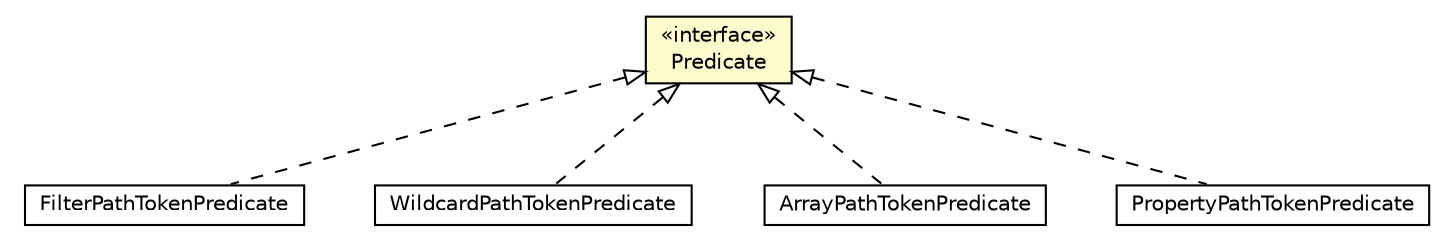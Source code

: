 #!/usr/local/bin/dot
#
# Class diagram 
# Generated by UMLGraph version R5_6-24-gf6e263 (http://www.umlgraph.org/)
#

digraph G {
	edge [fontname="Helvetica",fontsize=10,labelfontname="Helvetica",labelfontsize=10];
	node [fontname="Helvetica",fontsize=10,shape=plaintext];
	nodesep=0.25;
	ranksep=0.5;
	// net.trajano.doxdb.jsonpath.internal.token.ScanPathToken.Predicate
	c4624 [label=<<table title="net.trajano.doxdb.jsonpath.internal.token.ScanPathToken.Predicate" border="0" cellborder="1" cellspacing="0" cellpadding="2" port="p" bgcolor="lemonChiffon" href="./ScanPathToken.Predicate.html">
		<tr><td><table border="0" cellspacing="0" cellpadding="1">
<tr><td align="center" balign="center"> &#171;interface&#187; </td></tr>
<tr><td align="center" balign="center"> Predicate </td></tr>
		</table></td></tr>
		</table>>, URL="./ScanPathToken.Predicate.html", fontname="Helvetica", fontcolor="black", fontsize=10.0];
	// net.trajano.doxdb.jsonpath.internal.token.ScanPathToken.FilterPathTokenPredicate
	c4625 [label=<<table title="net.trajano.doxdb.jsonpath.internal.token.ScanPathToken.FilterPathTokenPredicate" border="0" cellborder="1" cellspacing="0" cellpadding="2" port="p" href="./ScanPathToken.FilterPathTokenPredicate.html">
		<tr><td><table border="0" cellspacing="0" cellpadding="1">
<tr><td align="center" balign="center"> FilterPathTokenPredicate </td></tr>
		</table></td></tr>
		</table>>, URL="./ScanPathToken.FilterPathTokenPredicate.html", fontname="Helvetica", fontcolor="black", fontsize=10.0];
	// net.trajano.doxdb.jsonpath.internal.token.ScanPathToken.WildcardPathTokenPredicate
	c4626 [label=<<table title="net.trajano.doxdb.jsonpath.internal.token.ScanPathToken.WildcardPathTokenPredicate" border="0" cellborder="1" cellspacing="0" cellpadding="2" port="p" href="./ScanPathToken.WildcardPathTokenPredicate.html">
		<tr><td><table border="0" cellspacing="0" cellpadding="1">
<tr><td align="center" balign="center"> WildcardPathTokenPredicate </td></tr>
		</table></td></tr>
		</table>>, URL="./ScanPathToken.WildcardPathTokenPredicate.html", fontname="Helvetica", fontcolor="black", fontsize=10.0];
	// net.trajano.doxdb.jsonpath.internal.token.ScanPathToken.ArrayPathTokenPredicate
	c4627 [label=<<table title="net.trajano.doxdb.jsonpath.internal.token.ScanPathToken.ArrayPathTokenPredicate" border="0" cellborder="1" cellspacing="0" cellpadding="2" port="p" href="./ScanPathToken.ArrayPathTokenPredicate.html">
		<tr><td><table border="0" cellspacing="0" cellpadding="1">
<tr><td align="center" balign="center"> ArrayPathTokenPredicate </td></tr>
		</table></td></tr>
		</table>>, URL="./ScanPathToken.ArrayPathTokenPredicate.html", fontname="Helvetica", fontcolor="black", fontsize=10.0];
	// net.trajano.doxdb.jsonpath.internal.token.ScanPathToken.PropertyPathTokenPredicate
	c4628 [label=<<table title="net.trajano.doxdb.jsonpath.internal.token.ScanPathToken.PropertyPathTokenPredicate" border="0" cellborder="1" cellspacing="0" cellpadding="2" port="p" href="./ScanPathToken.PropertyPathTokenPredicate.html">
		<tr><td><table border="0" cellspacing="0" cellpadding="1">
<tr><td align="center" balign="center"> PropertyPathTokenPredicate </td></tr>
		</table></td></tr>
		</table>>, URL="./ScanPathToken.PropertyPathTokenPredicate.html", fontname="Helvetica", fontcolor="black", fontsize=10.0];
	//net.trajano.doxdb.jsonpath.internal.token.ScanPathToken.FilterPathTokenPredicate implements net.trajano.doxdb.jsonpath.internal.token.ScanPathToken.Predicate
	c4624:p -> c4625:p [dir=back,arrowtail=empty,style=dashed];
	//net.trajano.doxdb.jsonpath.internal.token.ScanPathToken.WildcardPathTokenPredicate implements net.trajano.doxdb.jsonpath.internal.token.ScanPathToken.Predicate
	c4624:p -> c4626:p [dir=back,arrowtail=empty,style=dashed];
	//net.trajano.doxdb.jsonpath.internal.token.ScanPathToken.ArrayPathTokenPredicate implements net.trajano.doxdb.jsonpath.internal.token.ScanPathToken.Predicate
	c4624:p -> c4627:p [dir=back,arrowtail=empty,style=dashed];
	//net.trajano.doxdb.jsonpath.internal.token.ScanPathToken.PropertyPathTokenPredicate implements net.trajano.doxdb.jsonpath.internal.token.ScanPathToken.Predicate
	c4624:p -> c4628:p [dir=back,arrowtail=empty,style=dashed];
}

